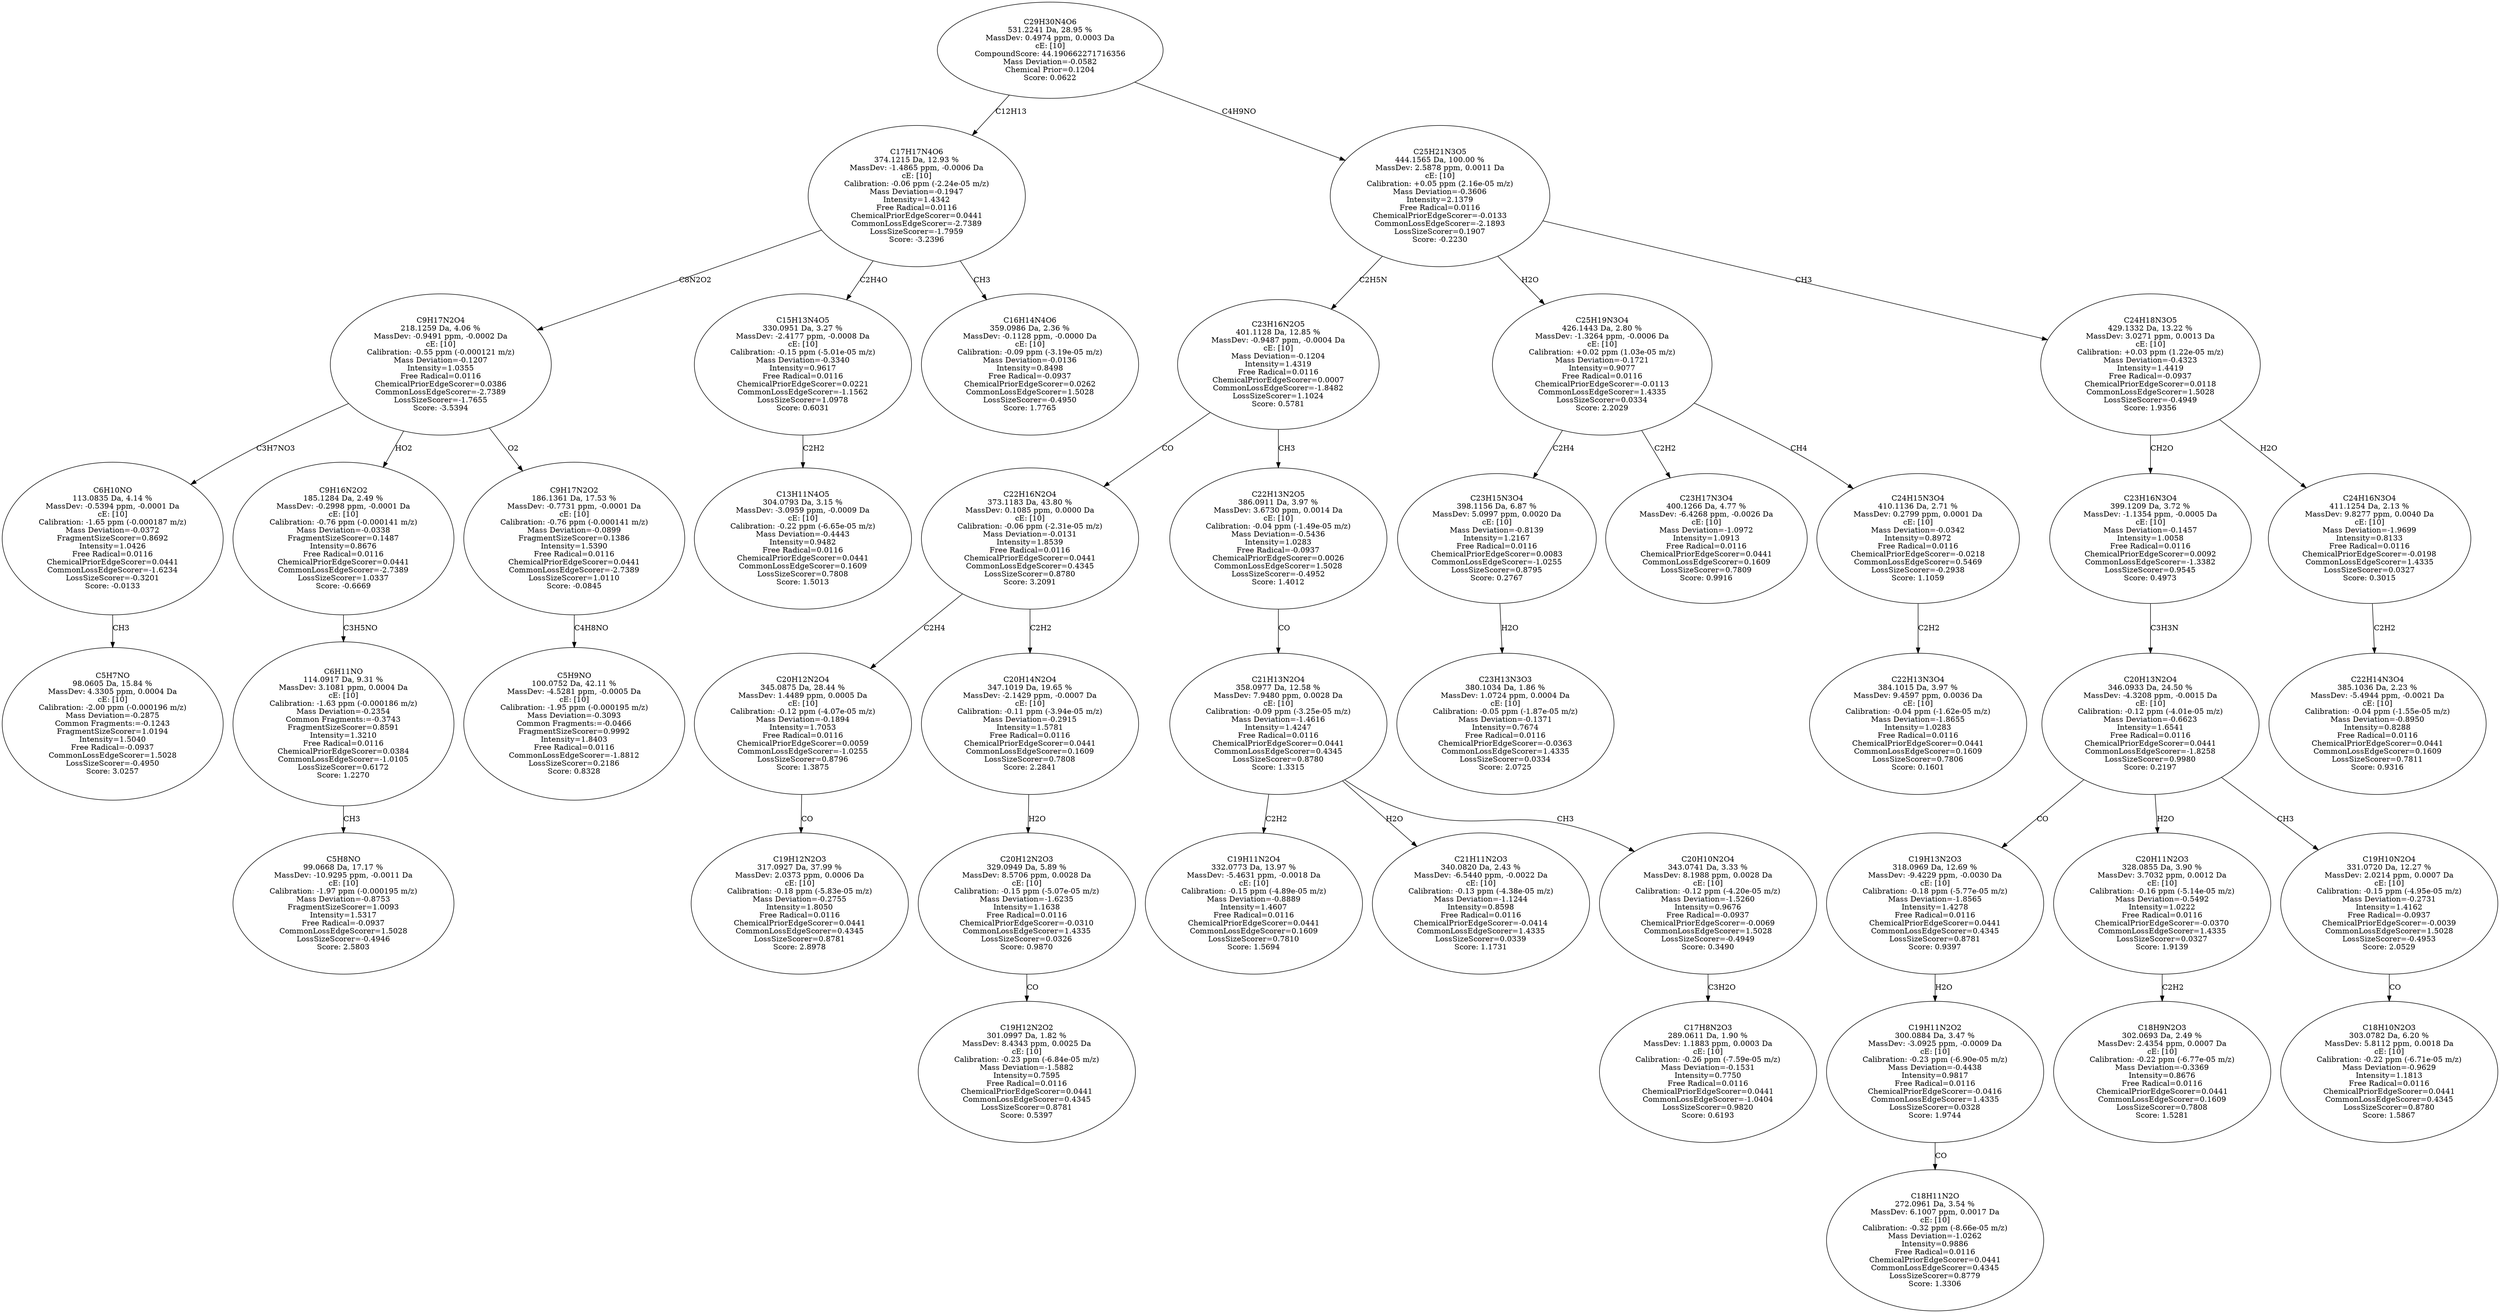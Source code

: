 strict digraph {
v1 [label="C5H7NO\n98.0605 Da, 15.84 %\nMassDev: 4.3305 ppm, 0.0004 Da\ncE: [10]\nCalibration: -2.00 ppm (-0.000196 m/z)\nMass Deviation=-0.2875\nCommon Fragments:=-0.1243\nFragmentSizeScorer=1.0194\nIntensity=1.5040\nFree Radical=-0.0937\nCommonLossEdgeScorer=1.5028\nLossSizeScorer=-0.4950\nScore: 3.0257"];
v2 [label="C6H10NO\n113.0835 Da, 4.14 %\nMassDev: -0.5394 ppm, -0.0001 Da\ncE: [10]\nCalibration: -1.65 ppm (-0.000187 m/z)\nMass Deviation=-0.0372\nFragmentSizeScorer=0.8692\nIntensity=1.0426\nFree Radical=0.0116\nChemicalPriorEdgeScorer=0.0441\nCommonLossEdgeScorer=-1.6234\nLossSizeScorer=-0.3201\nScore: -0.0133"];
v3 [label="C5H8NO\n99.0668 Da, 17.17 %\nMassDev: -10.9295 ppm, -0.0011 Da\ncE: [10]\nCalibration: -1.97 ppm (-0.000195 m/z)\nMass Deviation=-0.8753\nFragmentSizeScorer=1.0093\nIntensity=1.5317\nFree Radical=-0.0937\nCommonLossEdgeScorer=1.5028\nLossSizeScorer=-0.4946\nScore: 2.5803"];
v4 [label="C6H11NO\n114.0917 Da, 9.31 %\nMassDev: 3.1081 ppm, 0.0004 Da\ncE: [10]\nCalibration: -1.63 ppm (-0.000186 m/z)\nMass Deviation=-0.2354\nCommon Fragments:=-0.3743\nFragmentSizeScorer=0.8591\nIntensity=1.3210\nFree Radical=0.0116\nChemicalPriorEdgeScorer=0.0384\nCommonLossEdgeScorer=-1.0105\nLossSizeScorer=0.6172\nScore: 1.2270"];
v5 [label="C9H16N2O2\n185.1284 Da, 2.49 %\nMassDev: -0.2998 ppm, -0.0001 Da\ncE: [10]\nCalibration: -0.76 ppm (-0.000141 m/z)\nMass Deviation=-0.0338\nFragmentSizeScorer=0.1487\nIntensity=0.8676\nFree Radical=0.0116\nChemicalPriorEdgeScorer=0.0441\nCommonLossEdgeScorer=-2.7389\nLossSizeScorer=1.0337\nScore: -0.6669"];
v6 [label="C5H9NO\n100.0752 Da, 42.11 %\nMassDev: -4.5281 ppm, -0.0005 Da\ncE: [10]\nCalibration: -1.95 ppm (-0.000195 m/z)\nMass Deviation=-0.3093\nCommon Fragments:=-0.0466\nFragmentSizeScorer=0.9992\nIntensity=1.8403\nFree Radical=0.0116\nCommonLossEdgeScorer=-1.8812\nLossSizeScorer=0.2186\nScore: 0.8328"];
v7 [label="C9H17N2O2\n186.1361 Da, 17.53 %\nMassDev: -0.7731 ppm, -0.0001 Da\ncE: [10]\nCalibration: -0.76 ppm (-0.000141 m/z)\nMass Deviation=-0.0899\nFragmentSizeScorer=0.1386\nIntensity=1.5390\nFree Radical=0.0116\nChemicalPriorEdgeScorer=0.0441\nCommonLossEdgeScorer=-2.7389\nLossSizeScorer=1.0110\nScore: -0.0845"];
v8 [label="C9H17N2O4\n218.1259 Da, 4.06 %\nMassDev: -0.9491 ppm, -0.0002 Da\ncE: [10]\nCalibration: -0.55 ppm (-0.000121 m/z)\nMass Deviation=-0.1207\nIntensity=1.0355\nFree Radical=0.0116\nChemicalPriorEdgeScorer=0.0386\nCommonLossEdgeScorer=-2.7389\nLossSizeScorer=-1.7655\nScore: -3.5394"];
v9 [label="C13H11N4O5\n304.0793 Da, 3.15 %\nMassDev: -3.0959 ppm, -0.0009 Da\ncE: [10]\nCalibration: -0.22 ppm (-6.65e-05 m/z)\nMass Deviation=-0.4443\nIntensity=0.9482\nFree Radical=0.0116\nChemicalPriorEdgeScorer=0.0441\nCommonLossEdgeScorer=0.1609\nLossSizeScorer=0.7808\nScore: 1.5013"];
v10 [label="C15H13N4O5\n330.0951 Da, 3.27 %\nMassDev: -2.4177 ppm, -0.0008 Da\ncE: [10]\nCalibration: -0.15 ppm (-5.01e-05 m/z)\nMass Deviation=-0.3340\nIntensity=0.9617\nFree Radical=0.0116\nChemicalPriorEdgeScorer=0.0221\nCommonLossEdgeScorer=-1.1562\nLossSizeScorer=1.0978\nScore: 0.6031"];
v11 [label="C16H14N4O6\n359.0986 Da, 2.36 %\nMassDev: -0.1128 ppm, -0.0000 Da\ncE: [10]\nCalibration: -0.09 ppm (-3.19e-05 m/z)\nMass Deviation=-0.0136\nIntensity=0.8498\nFree Radical=-0.0937\nChemicalPriorEdgeScorer=0.0262\nCommonLossEdgeScorer=1.5028\nLossSizeScorer=-0.4950\nScore: 1.7765"];
v12 [label="C17H17N4O6\n374.1215 Da, 12.93 %\nMassDev: -1.4865 ppm, -0.0006 Da\ncE: [10]\nCalibration: -0.06 ppm (-2.24e-05 m/z)\nMass Deviation=-0.1947\nIntensity=1.4342\nFree Radical=0.0116\nChemicalPriorEdgeScorer=0.0441\nCommonLossEdgeScorer=-2.7389\nLossSizeScorer=-1.7959\nScore: -3.2396"];
v13 [label="C19H12N2O3\n317.0927 Da, 37.99 %\nMassDev: 2.0373 ppm, 0.0006 Da\ncE: [10]\nCalibration: -0.18 ppm (-5.83e-05 m/z)\nMass Deviation=-0.2755\nIntensity=1.8050\nFree Radical=0.0116\nChemicalPriorEdgeScorer=0.0441\nCommonLossEdgeScorer=0.4345\nLossSizeScorer=0.8781\nScore: 2.8978"];
v14 [label="C20H12N2O4\n345.0875 Da, 28.44 %\nMassDev: 1.4489 ppm, 0.0005 Da\ncE: [10]\nCalibration: -0.12 ppm (-4.07e-05 m/z)\nMass Deviation=-0.1894\nIntensity=1.7053\nFree Radical=0.0116\nChemicalPriorEdgeScorer=0.0059\nCommonLossEdgeScorer=-1.0255\nLossSizeScorer=0.8796\nScore: 1.3875"];
v15 [label="C19H12N2O2\n301.0997 Da, 1.82 %\nMassDev: 8.4343 ppm, 0.0025 Da\ncE: [10]\nCalibration: -0.23 ppm (-6.84e-05 m/z)\nMass Deviation=-1.5882\nIntensity=0.7595\nFree Radical=0.0116\nChemicalPriorEdgeScorer=0.0441\nCommonLossEdgeScorer=0.4345\nLossSizeScorer=0.8781\nScore: 0.5397"];
v16 [label="C20H12N2O3\n329.0949 Da, 5.89 %\nMassDev: 8.5706 ppm, 0.0028 Da\ncE: [10]\nCalibration: -0.15 ppm (-5.07e-05 m/z)\nMass Deviation=-1.6235\nIntensity=1.1638\nFree Radical=0.0116\nChemicalPriorEdgeScorer=-0.0310\nCommonLossEdgeScorer=1.4335\nLossSizeScorer=0.0326\nScore: 0.9870"];
v17 [label="C20H14N2O4\n347.1019 Da, 19.65 %\nMassDev: -2.1429 ppm, -0.0007 Da\ncE: [10]\nCalibration: -0.11 ppm (-3.94e-05 m/z)\nMass Deviation=-0.2915\nIntensity=1.5781\nFree Radical=0.0116\nChemicalPriorEdgeScorer=0.0441\nCommonLossEdgeScorer=0.1609\nLossSizeScorer=0.7808\nScore: 2.2841"];
v18 [label="C22H16N2O4\n373.1183 Da, 43.80 %\nMassDev: 0.1085 ppm, 0.0000 Da\ncE: [10]\nCalibration: -0.06 ppm (-2.31e-05 m/z)\nMass Deviation=-0.0131\nIntensity=1.8539\nFree Radical=0.0116\nChemicalPriorEdgeScorer=0.0441\nCommonLossEdgeScorer=0.4345\nLossSizeScorer=0.8780\nScore: 3.2091"];
v19 [label="C19H11N2O4\n332.0773 Da, 13.97 %\nMassDev: -5.4631 ppm, -0.0018 Da\ncE: [10]\nCalibration: -0.15 ppm (-4.89e-05 m/z)\nMass Deviation=-0.8889\nIntensity=1.4607\nFree Radical=0.0116\nChemicalPriorEdgeScorer=0.0441\nCommonLossEdgeScorer=0.1609\nLossSizeScorer=0.7810\nScore: 1.5694"];
v20 [label="C21H11N2O3\n340.0820 Da, 2.43 %\nMassDev: -6.5440 ppm, -0.0022 Da\ncE: [10]\nCalibration: -0.13 ppm (-4.38e-05 m/z)\nMass Deviation=-1.1244\nIntensity=0.8598\nFree Radical=0.0116\nChemicalPriorEdgeScorer=-0.0414\nCommonLossEdgeScorer=1.4335\nLossSizeScorer=0.0339\nScore: 1.1731"];
v21 [label="C17H8N2O3\n289.0611 Da, 1.90 %\nMassDev: 1.1883 ppm, 0.0003 Da\ncE: [10]\nCalibration: -0.26 ppm (-7.59e-05 m/z)\nMass Deviation=-0.1531\nIntensity=0.7750\nFree Radical=0.0116\nChemicalPriorEdgeScorer=0.0441\nCommonLossEdgeScorer=-1.0404\nLossSizeScorer=0.9820\nScore: 0.6193"];
v22 [label="C20H10N2O4\n343.0741 Da, 3.33 %\nMassDev: 8.1988 ppm, 0.0028 Da\ncE: [10]\nCalibration: -0.12 ppm (-4.20e-05 m/z)\nMass Deviation=-1.5260\nIntensity=0.9676\nFree Radical=-0.0937\nChemicalPriorEdgeScorer=-0.0069\nCommonLossEdgeScorer=1.5028\nLossSizeScorer=-0.4949\nScore: 0.3490"];
v23 [label="C21H13N2O4\n358.0977 Da, 12.58 %\nMassDev: 7.9480 ppm, 0.0028 Da\ncE: [10]\nCalibration: -0.09 ppm (-3.25e-05 m/z)\nMass Deviation=-1.4616\nIntensity=1.4247\nFree Radical=0.0116\nChemicalPriorEdgeScorer=0.0441\nCommonLossEdgeScorer=0.4345\nLossSizeScorer=0.8780\nScore: 1.3315"];
v24 [label="C22H13N2O5\n386.0911 Da, 3.97 %\nMassDev: 3.6730 ppm, 0.0014 Da\ncE: [10]\nCalibration: -0.04 ppm (-1.49e-05 m/z)\nMass Deviation=-0.5436\nIntensity=1.0283\nFree Radical=-0.0937\nChemicalPriorEdgeScorer=0.0026\nCommonLossEdgeScorer=1.5028\nLossSizeScorer=-0.4952\nScore: 1.4012"];
v25 [label="C23H16N2O5\n401.1128 Da, 12.85 %\nMassDev: -0.9487 ppm, -0.0004 Da\ncE: [10]\nMass Deviation=-0.1204\nIntensity=1.4319\nFree Radical=0.0116\nChemicalPriorEdgeScorer=0.0007\nCommonLossEdgeScorer=-1.8482\nLossSizeScorer=1.1024\nScore: 0.5781"];
v26 [label="C23H13N3O3\n380.1034 Da, 1.86 %\nMassDev: 1.0724 ppm, 0.0004 Da\ncE: [10]\nCalibration: -0.05 ppm (-1.87e-05 m/z)\nMass Deviation=-0.1371\nIntensity=0.7674\nFree Radical=0.0116\nChemicalPriorEdgeScorer=-0.0363\nCommonLossEdgeScorer=1.4335\nLossSizeScorer=0.0334\nScore: 2.0725"];
v27 [label="C23H15N3O4\n398.1156 Da, 6.87 %\nMassDev: 5.0997 ppm, 0.0020 Da\ncE: [10]\nMass Deviation=-0.8139\nIntensity=1.2167\nFree Radical=0.0116\nChemicalPriorEdgeScorer=0.0083\nCommonLossEdgeScorer=-1.0255\nLossSizeScorer=0.8795\nScore: 0.2767"];
v28 [label="C23H17N3O4\n400.1266 Da, 4.77 %\nMassDev: -6.4268 ppm, -0.0026 Da\ncE: [10]\nMass Deviation=-1.0972\nIntensity=1.0913\nFree Radical=0.0116\nChemicalPriorEdgeScorer=0.0441\nCommonLossEdgeScorer=0.1609\nLossSizeScorer=0.7809\nScore: 0.9916"];
v29 [label="C22H13N3O4\n384.1015 Da, 3.97 %\nMassDev: 9.4597 ppm, 0.0036 Da\ncE: [10]\nCalibration: -0.04 ppm (-1.62e-05 m/z)\nMass Deviation=-1.8655\nIntensity=1.0283\nFree Radical=0.0116\nChemicalPriorEdgeScorer=0.0441\nCommonLossEdgeScorer=0.1609\nLossSizeScorer=0.7806\nScore: 0.1601"];
v30 [label="C24H15N3O4\n410.1136 Da, 2.71 %\nMassDev: 0.2799 ppm, 0.0001 Da\ncE: [10]\nMass Deviation=-0.0342\nIntensity=0.8972\nFree Radical=0.0116\nChemicalPriorEdgeScorer=-0.0218\nCommonLossEdgeScorer=0.5469\nLossSizeScorer=-0.2938\nScore: 1.1059"];
v31 [label="C25H19N3O4\n426.1443 Da, 2.80 %\nMassDev: -1.3264 ppm, -0.0006 Da\ncE: [10]\nCalibration: +0.02 ppm (1.03e-05 m/z)\nMass Deviation=-0.1721\nIntensity=0.9077\nFree Radical=0.0116\nChemicalPriorEdgeScorer=-0.0113\nCommonLossEdgeScorer=1.4335\nLossSizeScorer=0.0334\nScore: 2.2029"];
v32 [label="C18H11N2O\n272.0961 Da, 3.54 %\nMassDev: 6.1007 ppm, 0.0017 Da\ncE: [10]\nCalibration: -0.32 ppm (-8.66e-05 m/z)\nMass Deviation=-1.0262\nIntensity=0.9886\nFree Radical=0.0116\nChemicalPriorEdgeScorer=0.0441\nCommonLossEdgeScorer=0.4345\nLossSizeScorer=0.8779\nScore: 1.3306"];
v33 [label="C19H11N2O2\n300.0884 Da, 3.47 %\nMassDev: -3.0925 ppm, -0.0009 Da\ncE: [10]\nCalibration: -0.23 ppm (-6.90e-05 m/z)\nMass Deviation=-0.4438\nIntensity=0.9817\nFree Radical=0.0116\nChemicalPriorEdgeScorer=-0.0416\nCommonLossEdgeScorer=1.4335\nLossSizeScorer=0.0328\nScore: 1.9744"];
v34 [label="C19H13N2O3\n318.0969 Da, 12.69 %\nMassDev: -9.4229 ppm, -0.0030 Da\ncE: [10]\nCalibration: -0.18 ppm (-5.77e-05 m/z)\nMass Deviation=-1.8565\nIntensity=1.4278\nFree Radical=0.0116\nChemicalPriorEdgeScorer=0.0441\nCommonLossEdgeScorer=0.4345\nLossSizeScorer=0.8781\nScore: 0.9397"];
v35 [label="C18H9N2O3\n302.0693 Da, 2.49 %\nMassDev: 2.4354 ppm, 0.0007 Da\ncE: [10]\nCalibration: -0.22 ppm (-6.77e-05 m/z)\nMass Deviation=-0.3369\nIntensity=0.8676\nFree Radical=0.0116\nChemicalPriorEdgeScorer=0.0441\nCommonLossEdgeScorer=0.1609\nLossSizeScorer=0.7808\nScore: 1.5281"];
v36 [label="C20H11N2O3\n328.0855 Da, 3.90 %\nMassDev: 3.7032 ppm, 0.0012 Da\ncE: [10]\nCalibration: -0.16 ppm (-5.14e-05 m/z)\nMass Deviation=-0.5492\nIntensity=1.0222\nFree Radical=0.0116\nChemicalPriorEdgeScorer=-0.0370\nCommonLossEdgeScorer=1.4335\nLossSizeScorer=0.0327\nScore: 1.9139"];
v37 [label="C18H10N2O3\n303.0782 Da, 6.20 %\nMassDev: 5.8112 ppm, 0.0018 Da\ncE: [10]\nCalibration: -0.22 ppm (-6.71e-05 m/z)\nMass Deviation=-0.9629\nIntensity=1.1813\nFree Radical=0.0116\nChemicalPriorEdgeScorer=0.0441\nCommonLossEdgeScorer=0.4345\nLossSizeScorer=0.8780\nScore: 1.5867"];
v38 [label="C19H10N2O4\n331.0720 Da, 12.27 %\nMassDev: 2.0214 ppm, 0.0007 Da\ncE: [10]\nCalibration: -0.15 ppm (-4.95e-05 m/z)\nMass Deviation=-0.2731\nIntensity=1.4162\nFree Radical=-0.0937\nChemicalPriorEdgeScorer=-0.0039\nCommonLossEdgeScorer=1.5028\nLossSizeScorer=-0.4953\nScore: 2.0529"];
v39 [label="C20H13N2O4\n346.0933 Da, 24.50 %\nMassDev: -4.3208 ppm, -0.0015 Da\ncE: [10]\nCalibration: -0.12 ppm (-4.01e-05 m/z)\nMass Deviation=-0.6623\nIntensity=1.6541\nFree Radical=0.0116\nChemicalPriorEdgeScorer=0.0441\nCommonLossEdgeScorer=-1.8258\nLossSizeScorer=0.9980\nScore: 0.2197"];
v40 [label="C23H16N3O4\n399.1209 Da, 3.72 %\nMassDev: -1.1354 ppm, -0.0005 Da\ncE: [10]\nMass Deviation=-0.1457\nIntensity=1.0058\nFree Radical=0.0116\nChemicalPriorEdgeScorer=0.0092\nCommonLossEdgeScorer=-1.3382\nLossSizeScorer=0.9545\nScore: 0.4973"];
v41 [label="C22H14N3O4\n385.1036 Da, 2.23 %\nMassDev: -5.4944 ppm, -0.0021 Da\ncE: [10]\nCalibration: -0.04 ppm (-1.55e-05 m/z)\nMass Deviation=-0.8950\nIntensity=0.8288\nFree Radical=0.0116\nChemicalPriorEdgeScorer=0.0441\nCommonLossEdgeScorer=0.1609\nLossSizeScorer=0.7811\nScore: 0.9316"];
v42 [label="C24H16N3O4\n411.1254 Da, 2.13 %\nMassDev: 9.8277 ppm, 0.0040 Da\ncE: [10]\nMass Deviation=-1.9699\nIntensity=0.8133\nFree Radical=0.0116\nChemicalPriorEdgeScorer=-0.0198\nCommonLossEdgeScorer=1.4335\nLossSizeScorer=0.0327\nScore: 0.3015"];
v43 [label="C24H18N3O5\n429.1332 Da, 13.22 %\nMassDev: 3.0271 ppm, 0.0013 Da\ncE: [10]\nCalibration: +0.03 ppm (1.22e-05 m/z)\nMass Deviation=-0.4323\nIntensity=1.4419\nFree Radical=-0.0937\nChemicalPriorEdgeScorer=0.0118\nCommonLossEdgeScorer=1.5028\nLossSizeScorer=-0.4949\nScore: 1.9356"];
v44 [label="C25H21N3O5\n444.1565 Da, 100.00 %\nMassDev: 2.5878 ppm, 0.0011 Da\ncE: [10]\nCalibration: +0.05 ppm (2.16e-05 m/z)\nMass Deviation=-0.3606\nIntensity=2.1379\nFree Radical=0.0116\nChemicalPriorEdgeScorer=-0.0133\nCommonLossEdgeScorer=-2.1893\nLossSizeScorer=0.1907\nScore: -0.2230"];
v45 [label="C29H30N4O6\n531.2241 Da, 28.95 %\nMassDev: 0.4974 ppm, 0.0003 Da\ncE: [10]\nCompoundScore: 44.190662271716356\nMass Deviation=-0.0582\nChemical Prior=0.1204\nScore: 0.0622"];
v2 -> v1 [label="CH3"];
v8 -> v2 [label="C3H7NO3"];
v4 -> v3 [label="CH3"];
v5 -> v4 [label="C3H5NO"];
v8 -> v5 [label="HO2"];
v7 -> v6 [label="C4H8NO"];
v8 -> v7 [label="O2"];
v12 -> v8 [label="C8N2O2"];
v10 -> v9 [label="C2H2"];
v12 -> v10 [label="C2H4O"];
v12 -> v11 [label="CH3"];
v45 -> v12 [label="C12H13"];
v14 -> v13 [label="CO"];
v18 -> v14 [label="C2H4"];
v16 -> v15 [label="CO"];
v17 -> v16 [label="H2O"];
v18 -> v17 [label="C2H2"];
v25 -> v18 [label="CO"];
v23 -> v19 [label="C2H2"];
v23 -> v20 [label="H2O"];
v22 -> v21 [label="C3H2O"];
v23 -> v22 [label="CH3"];
v24 -> v23 [label="CO"];
v25 -> v24 [label="CH3"];
v44 -> v25 [label="C2H5N"];
v27 -> v26 [label="H2O"];
v31 -> v27 [label="C2H4"];
v31 -> v28 [label="C2H2"];
v30 -> v29 [label="C2H2"];
v31 -> v30 [label="CH4"];
v44 -> v31 [label="H2O"];
v33 -> v32 [label="CO"];
v34 -> v33 [label="H2O"];
v39 -> v34 [label="CO"];
v36 -> v35 [label="C2H2"];
v39 -> v36 [label="H2O"];
v38 -> v37 [label="CO"];
v39 -> v38 [label="CH3"];
v40 -> v39 [label="C3H3N"];
v43 -> v40 [label="CH2O"];
v42 -> v41 [label="C2H2"];
v43 -> v42 [label="H2O"];
v44 -> v43 [label="CH3"];
v45 -> v44 [label="C4H9NO"];
}
